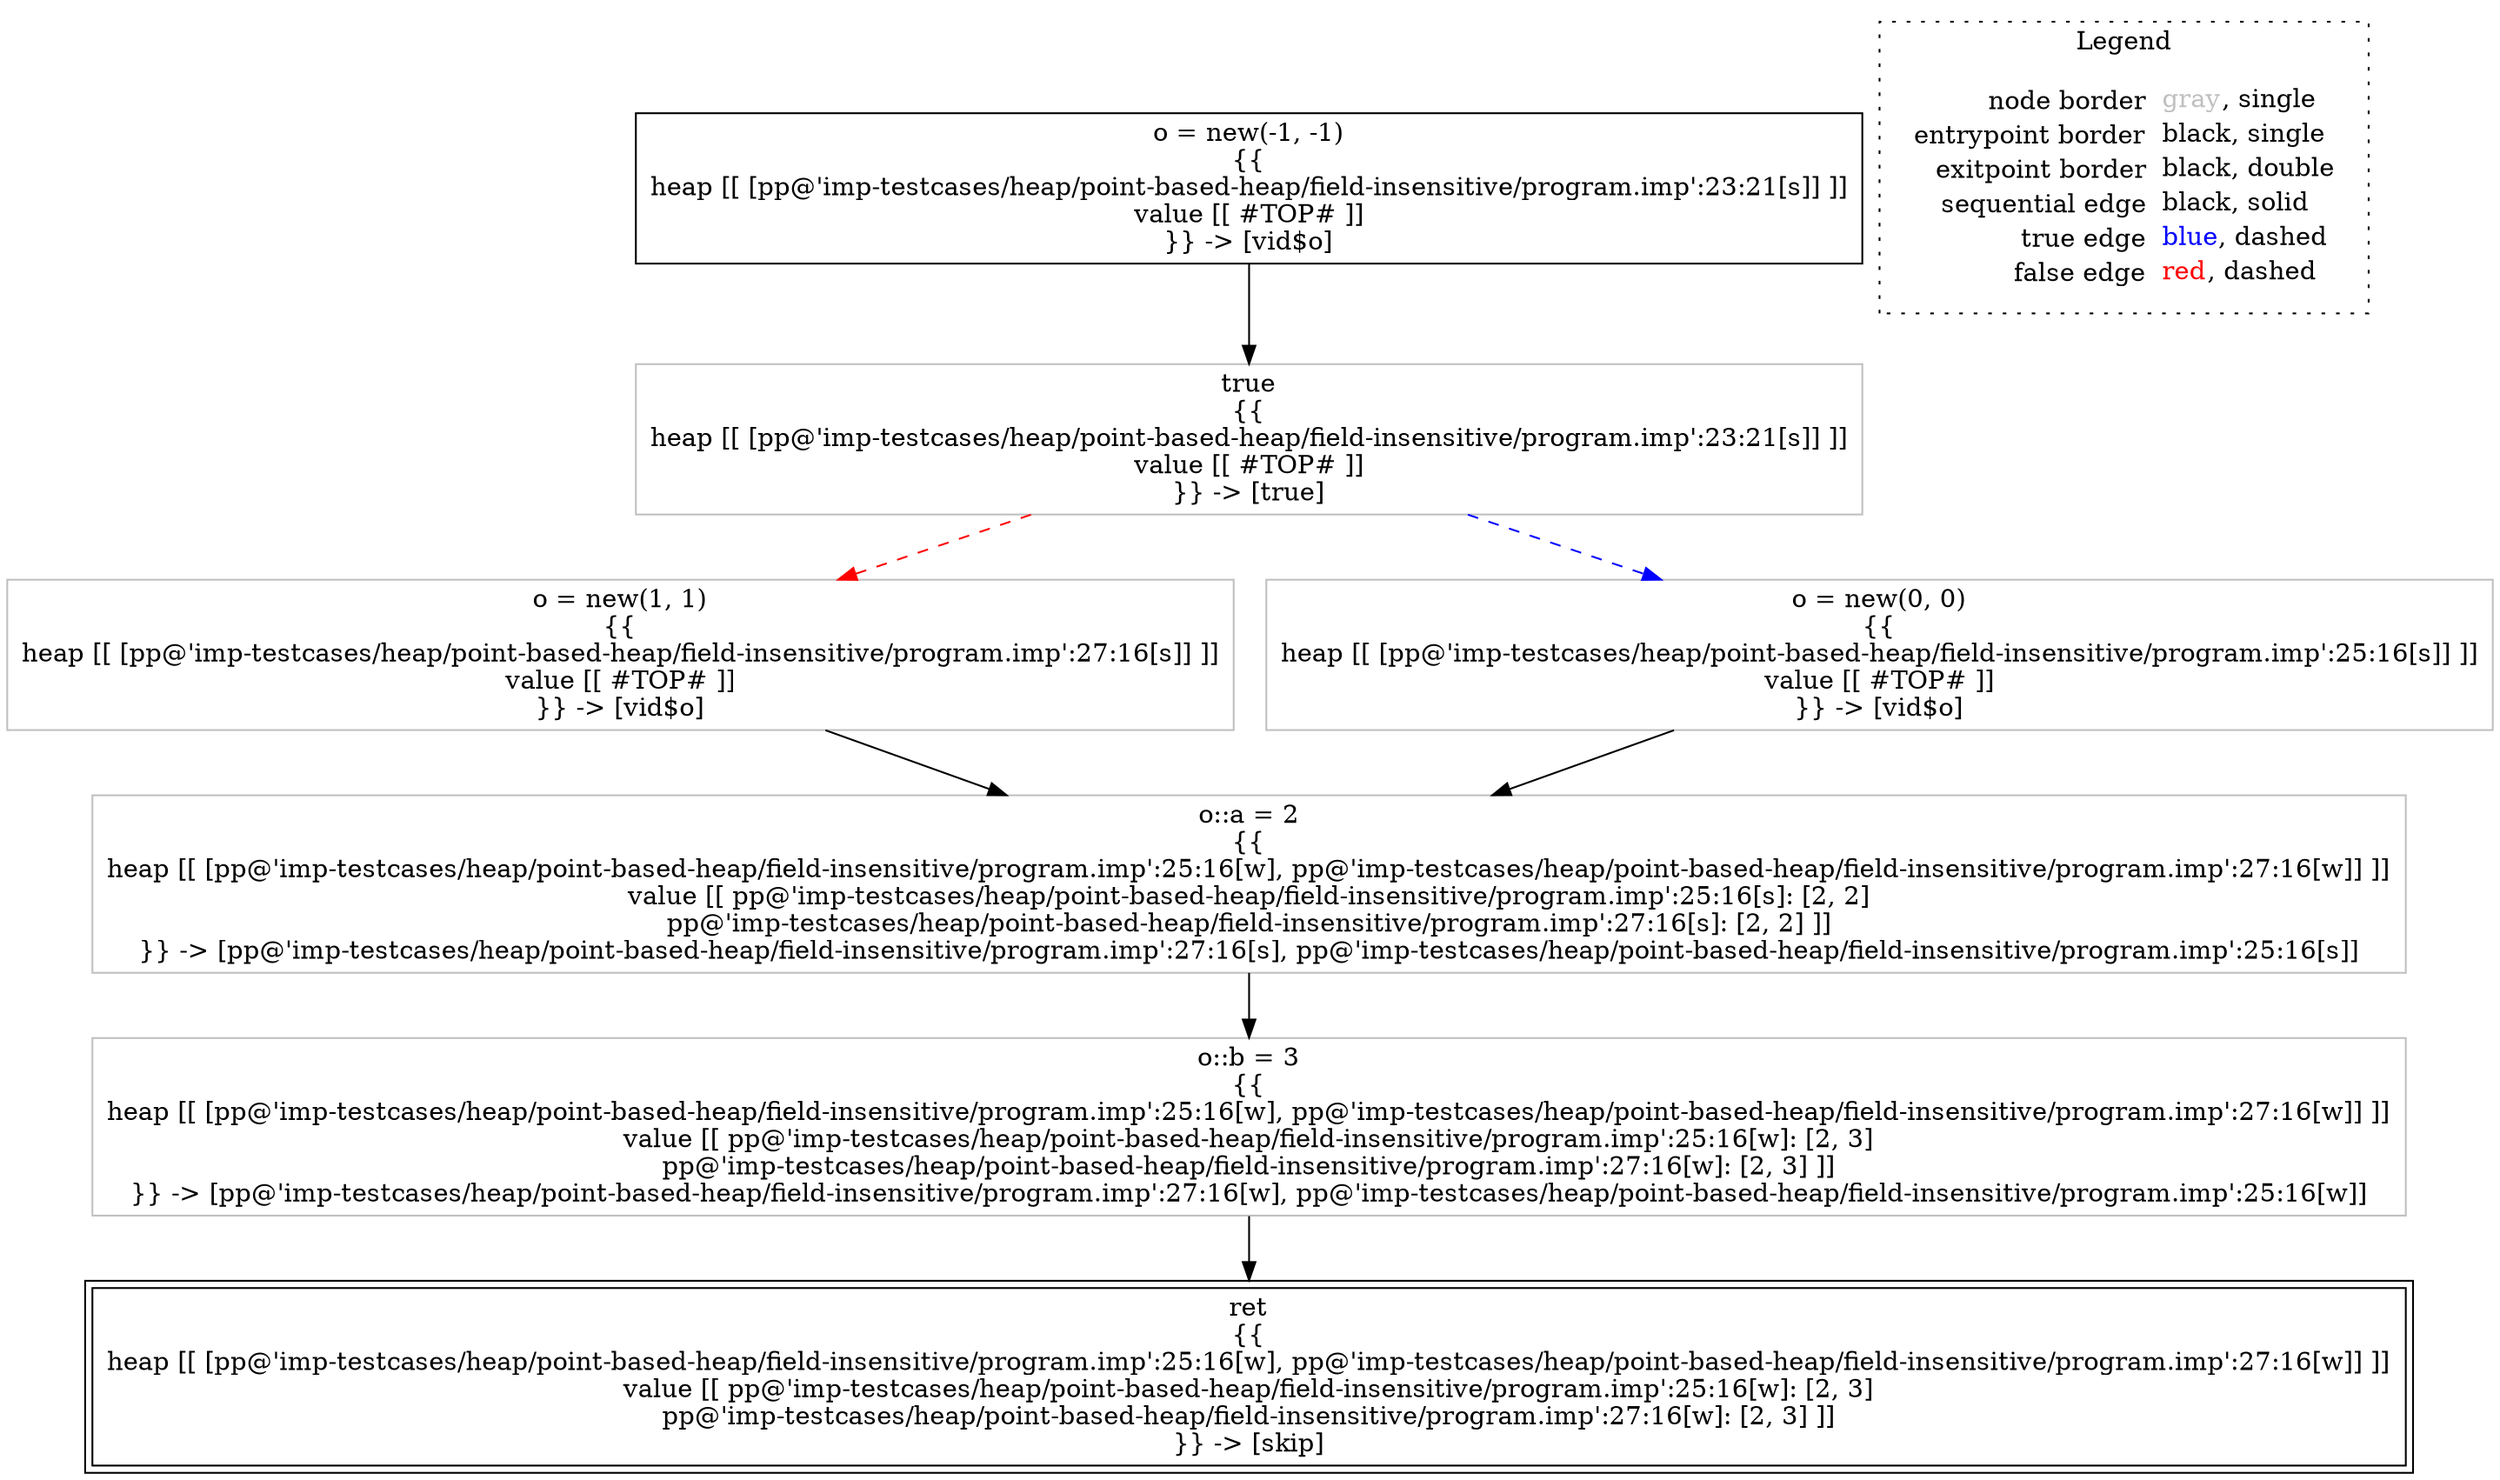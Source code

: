 digraph {
	"node0" [shape="rect",color="black",label=<o = new(-1, -1)<BR/>{{<BR/>heap [[ [pp@'imp-testcases/heap/point-based-heap/field-insensitive/program.imp':23:21[s]] ]]<BR/>value [[ #TOP# ]]<BR/>}} -&gt; [vid$o]>];
	"node1" [shape="rect",color="gray",label=<true<BR/>{{<BR/>heap [[ [pp@'imp-testcases/heap/point-based-heap/field-insensitive/program.imp':23:21[s]] ]]<BR/>value [[ #TOP# ]]<BR/>}} -&gt; [true]>];
	"node2" [shape="rect",color="gray",label=<o::b = 3<BR/>{{<BR/>heap [[ [pp@'imp-testcases/heap/point-based-heap/field-insensitive/program.imp':25:16[w], pp@'imp-testcases/heap/point-based-heap/field-insensitive/program.imp':27:16[w]] ]]<BR/>value [[ pp@'imp-testcases/heap/point-based-heap/field-insensitive/program.imp':25:16[w]: [2, 3]<BR/>pp@'imp-testcases/heap/point-based-heap/field-insensitive/program.imp':27:16[w]: [2, 3] ]]<BR/>}} -&gt; [pp@'imp-testcases/heap/point-based-heap/field-insensitive/program.imp':27:16[w], pp@'imp-testcases/heap/point-based-heap/field-insensitive/program.imp':25:16[w]]>];
	"node3" [shape="rect",color="gray",label=<o::a = 2<BR/>{{<BR/>heap [[ [pp@'imp-testcases/heap/point-based-heap/field-insensitive/program.imp':25:16[w], pp@'imp-testcases/heap/point-based-heap/field-insensitive/program.imp':27:16[w]] ]]<BR/>value [[ pp@'imp-testcases/heap/point-based-heap/field-insensitive/program.imp':25:16[s]: [2, 2]<BR/>pp@'imp-testcases/heap/point-based-heap/field-insensitive/program.imp':27:16[s]: [2, 2] ]]<BR/>}} -&gt; [pp@'imp-testcases/heap/point-based-heap/field-insensitive/program.imp':27:16[s], pp@'imp-testcases/heap/point-based-heap/field-insensitive/program.imp':25:16[s]]>];
	"node4" [shape="rect",color="gray",label=<o = new(1, 1)<BR/>{{<BR/>heap [[ [pp@'imp-testcases/heap/point-based-heap/field-insensitive/program.imp':27:16[s]] ]]<BR/>value [[ #TOP# ]]<BR/>}} -&gt; [vid$o]>];
	"node5" [shape="rect",color="gray",label=<o = new(0, 0)<BR/>{{<BR/>heap [[ [pp@'imp-testcases/heap/point-based-heap/field-insensitive/program.imp':25:16[s]] ]]<BR/>value [[ #TOP# ]]<BR/>}} -&gt; [vid$o]>];
	"node6" [shape="rect",color="black",peripheries="2",label=<ret<BR/>{{<BR/>heap [[ [pp@'imp-testcases/heap/point-based-heap/field-insensitive/program.imp':25:16[w], pp@'imp-testcases/heap/point-based-heap/field-insensitive/program.imp':27:16[w]] ]]<BR/>value [[ pp@'imp-testcases/heap/point-based-heap/field-insensitive/program.imp':25:16[w]: [2, 3]<BR/>pp@'imp-testcases/heap/point-based-heap/field-insensitive/program.imp':27:16[w]: [2, 3] ]]<BR/>}} -&gt; [skip]>];
	"node1" -> "node4" [color="red",style="dashed"];
	"node1" -> "node5" [color="blue",style="dashed"];
	"node2" -> "node6" [color="black"];
	"node3" -> "node2" [color="black"];
	"node0" -> "node1" [color="black"];
	"node4" -> "node3" [color="black"];
	"node5" -> "node3" [color="black"];
subgraph cluster_legend {
	label="Legend";
	style=dotted;
	node [shape=plaintext];
	"legend" [label=<<table border="0" cellpadding="2" cellspacing="0" cellborder="0"><tr><td align="right">node border&nbsp;</td><td align="left"><font color="gray">gray</font>, single</td></tr><tr><td align="right">entrypoint border&nbsp;</td><td align="left"><font color="black">black</font>, single</td></tr><tr><td align="right">exitpoint border&nbsp;</td><td align="left"><font color="black">black</font>, double</td></tr><tr><td align="right">sequential edge&nbsp;</td><td align="left"><font color="black">black</font>, solid</td></tr><tr><td align="right">true edge&nbsp;</td><td align="left"><font color="blue">blue</font>, dashed</td></tr><tr><td align="right">false edge&nbsp;</td><td align="left"><font color="red">red</font>, dashed</td></tr></table>>];
}

}
